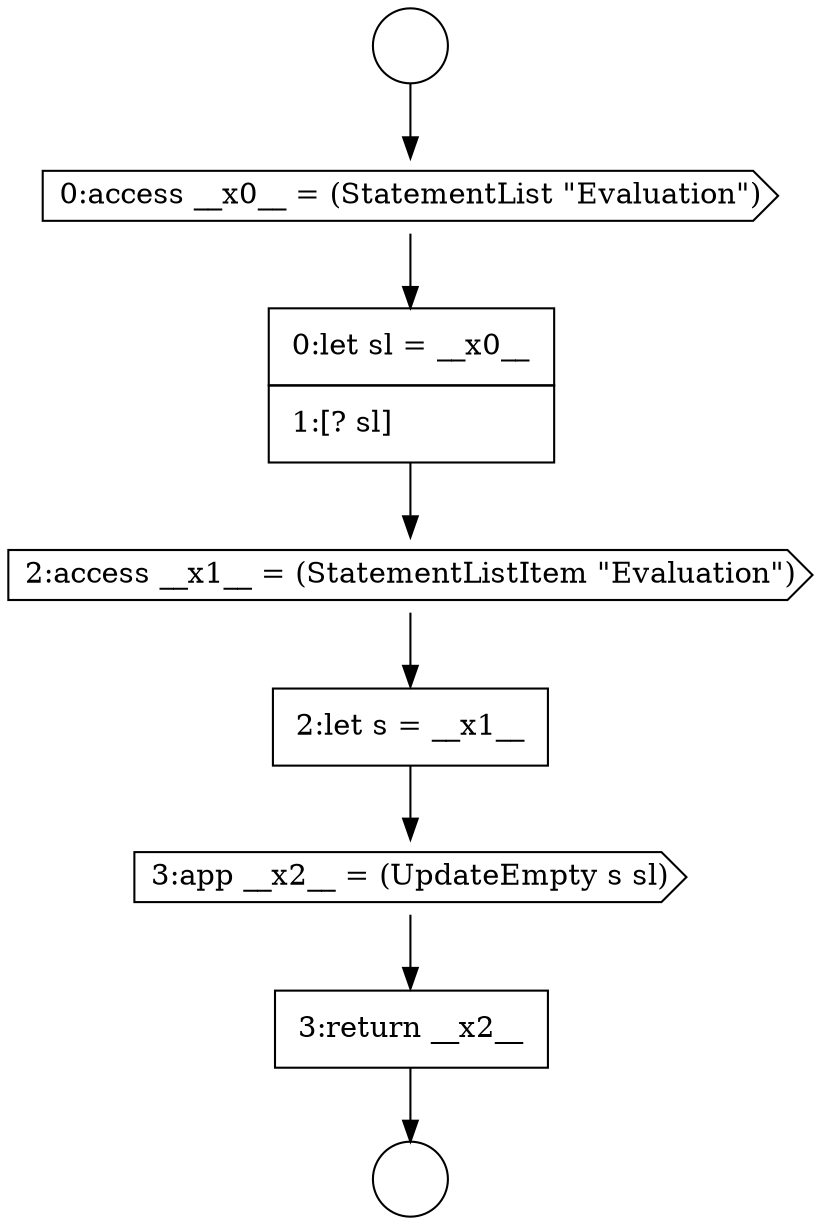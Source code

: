 digraph {
  node5529 [shape=cds, label=<<font color="black">2:access __x1__ = (StatementListItem &quot;Evaluation&quot;)</font>> color="black" fillcolor="white" style=filled]
  node5526 [shape=circle label=" " color="black" fillcolor="white" style=filled]
  node5530 [shape=none, margin=0, label=<<font color="black">
    <table border="0" cellborder="1" cellspacing="0" cellpadding="10">
      <tr><td align="left">2:let s = __x1__</td></tr>
    </table>
  </font>> color="black" fillcolor="white" style=filled]
  node5525 [shape=circle label=" " color="black" fillcolor="white" style=filled]
  node5531 [shape=cds, label=<<font color="black">3:app __x2__ = (UpdateEmpty s sl)</font>> color="black" fillcolor="white" style=filled]
  node5528 [shape=none, margin=0, label=<<font color="black">
    <table border="0" cellborder="1" cellspacing="0" cellpadding="10">
      <tr><td align="left">0:let sl = __x0__</td></tr>
      <tr><td align="left">1:[? sl]</td></tr>
    </table>
  </font>> color="black" fillcolor="white" style=filled]
  node5532 [shape=none, margin=0, label=<<font color="black">
    <table border="0" cellborder="1" cellspacing="0" cellpadding="10">
      <tr><td align="left">3:return __x2__</td></tr>
    </table>
  </font>> color="black" fillcolor="white" style=filled]
  node5527 [shape=cds, label=<<font color="black">0:access __x0__ = (StatementList &quot;Evaluation&quot;)</font>> color="black" fillcolor="white" style=filled]
  node5528 -> node5529 [ color="black"]
  node5532 -> node5526 [ color="black"]
  node5527 -> node5528 [ color="black"]
  node5530 -> node5531 [ color="black"]
  node5525 -> node5527 [ color="black"]
  node5531 -> node5532 [ color="black"]
  node5529 -> node5530 [ color="black"]
}
